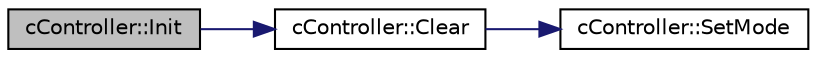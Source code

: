 digraph "cController::Init"
{
 // LATEX_PDF_SIZE
  edge [fontname="Helvetica",fontsize="10",labelfontname="Helvetica",labelfontsize="10"];
  node [fontname="Helvetica",fontsize="10",shape=record];
  rankdir="LR";
  Node1 [label="cController::Init",height=0.2,width=0.4,color="black", fillcolor="grey75", style="filled", fontcolor="black",tooltip=" "];
  Node1 -> Node2 [color="midnightblue",fontsize="10",style="solid",fontname="Helvetica"];
  Node2 [label="cController::Clear",height=0.2,width=0.4,color="black", fillcolor="white", style="filled",URL="$classc_controller.html#a43cb8512a70637c4f650475838754a0a",tooltip=" "];
  Node2 -> Node3 [color="midnightblue",fontsize="10",style="solid",fontname="Helvetica"];
  Node3 [label="cController::SetMode",height=0.2,width=0.4,color="black", fillcolor="white", style="filled",URL="$classc_controller.html#ae445bc4c07ce9892f308dd733aec3e42",tooltip=" "];
}
